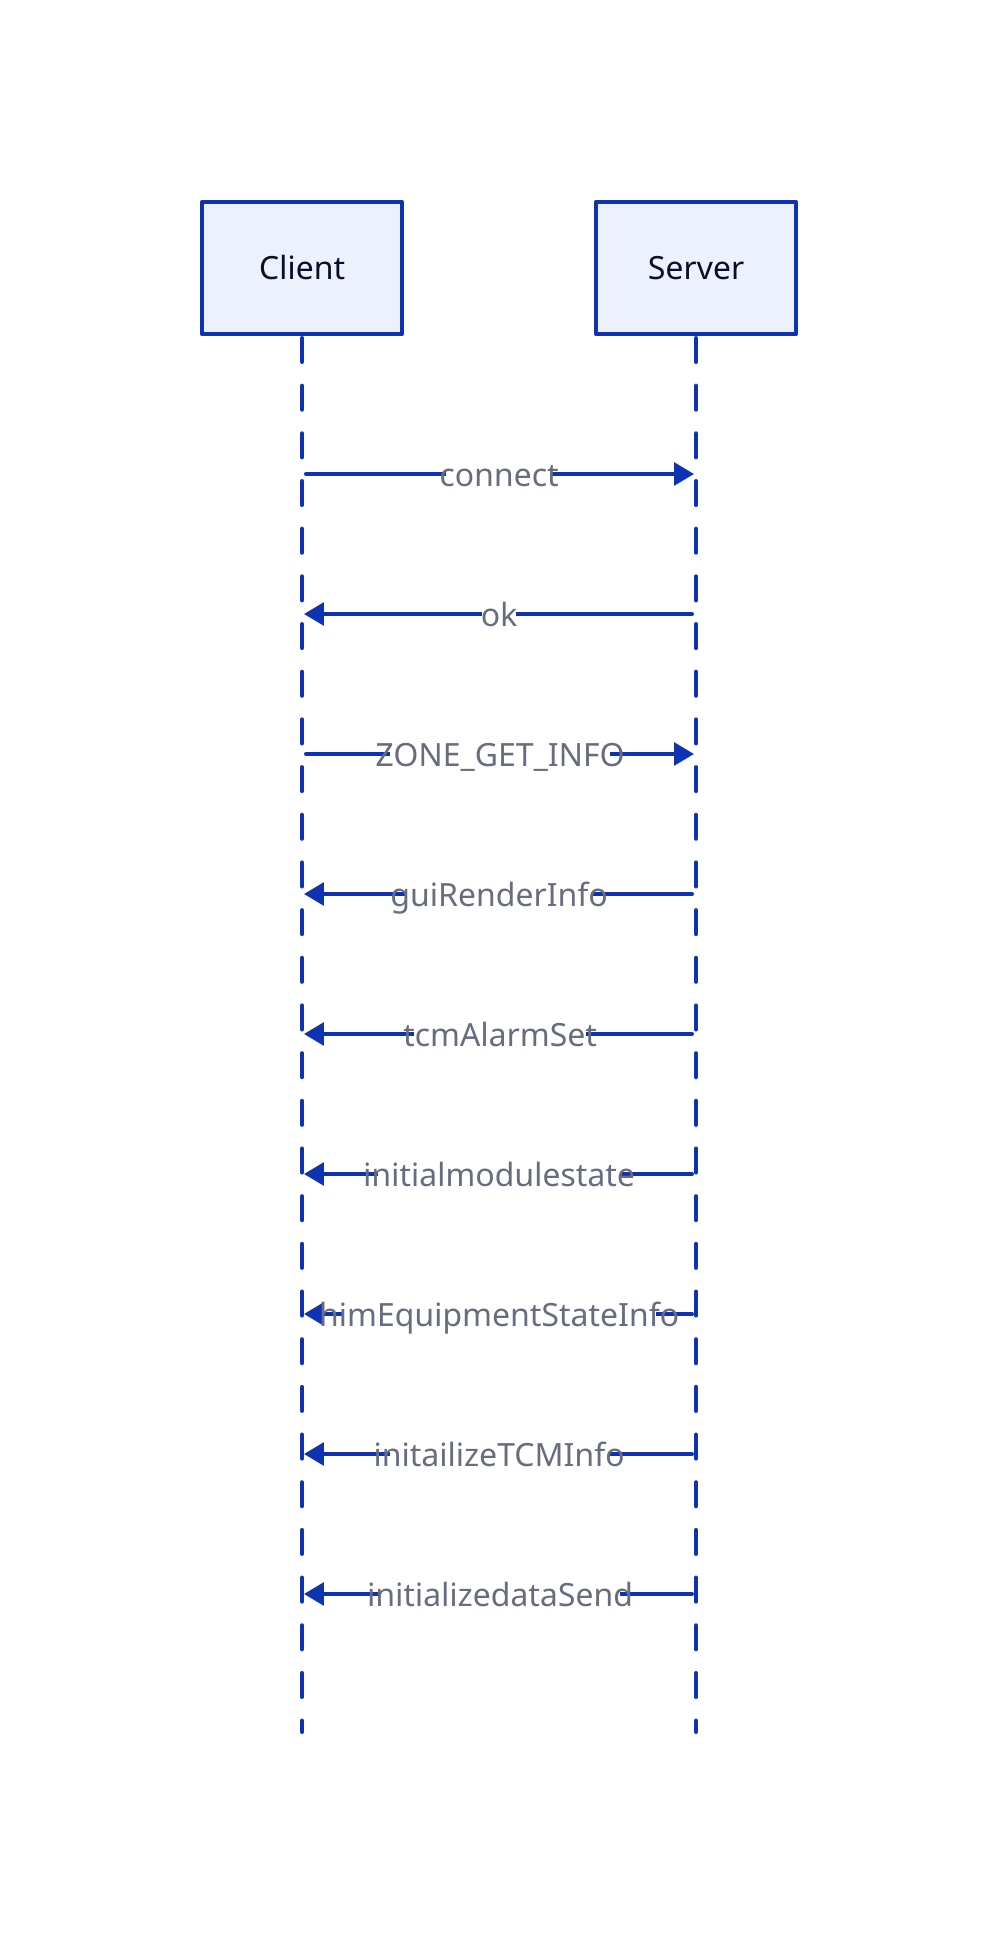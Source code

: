shape: sequence_diagram

client : Client
server : Server

client -> server : connect
server -> client : ok

client -> server : ZONE_GET_INFO
server -> client : guiRenderInfo
server -> client : tcmAlarmSet
server -> client : initialmodulestate
server -> client : himEquipmentStateInfo
server -> client : initailizeTCMInfo    
server -> client : initializedataSend

